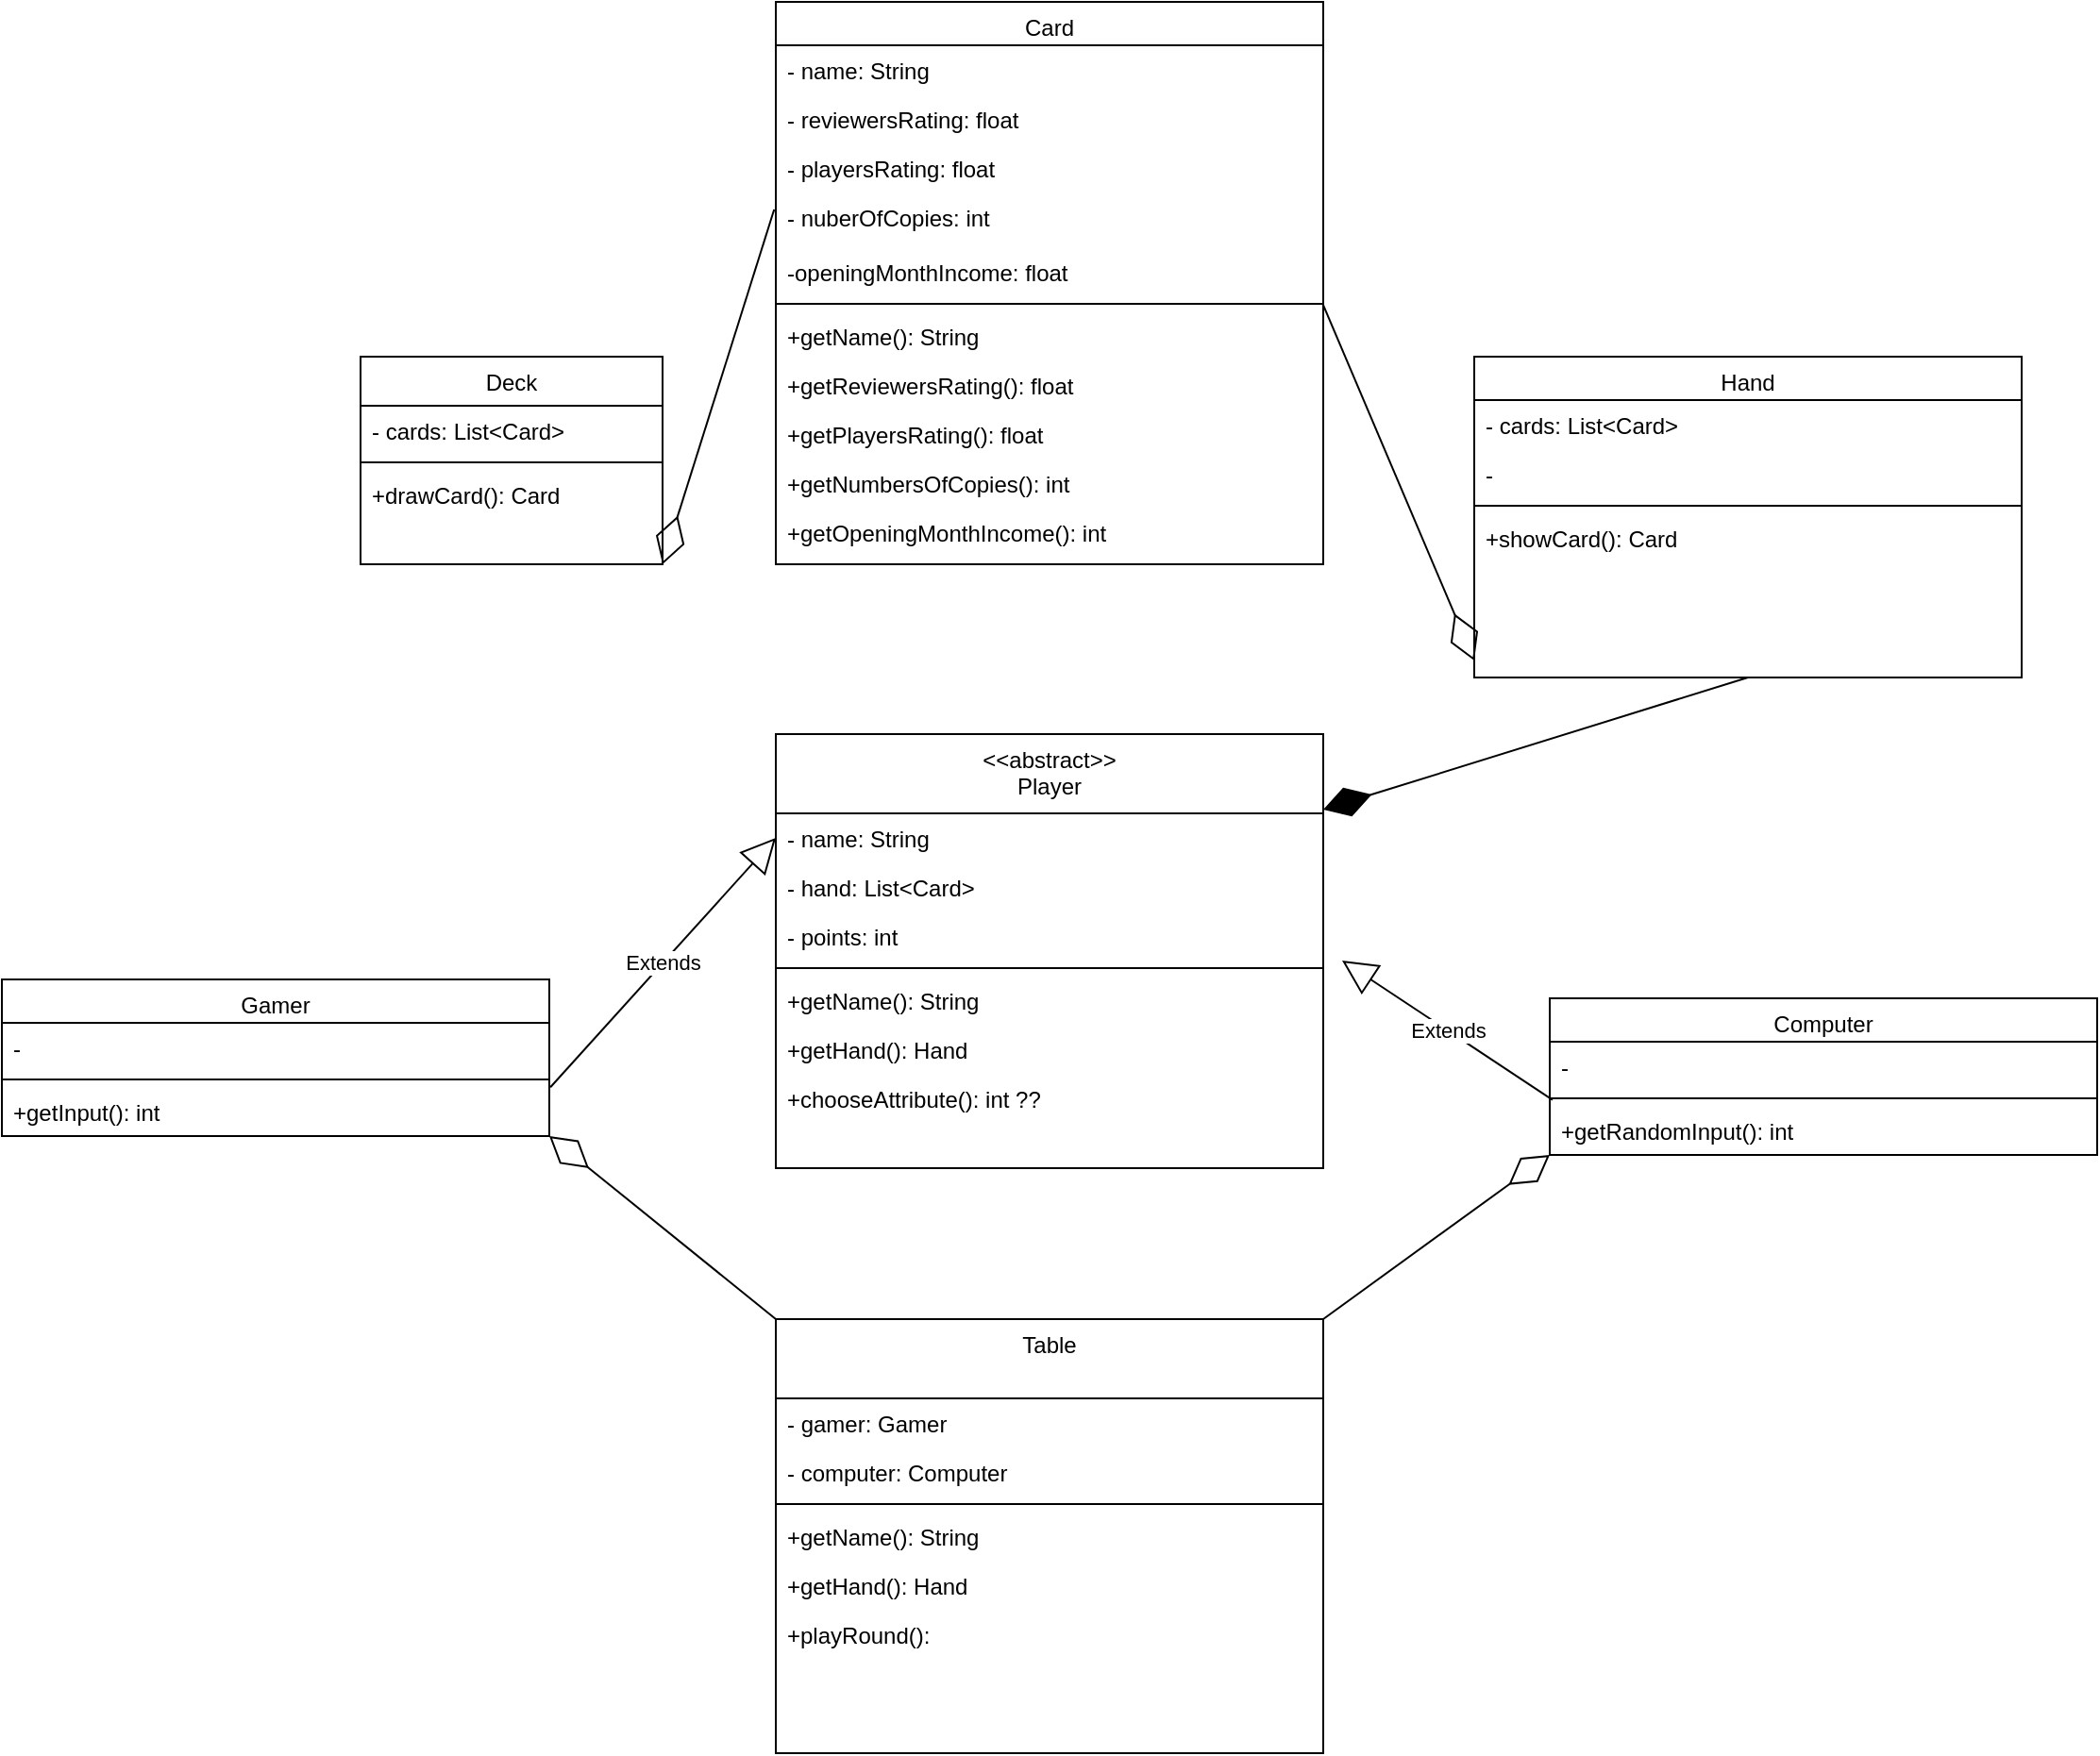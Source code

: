 <mxfile version="12.8.2" type="device"><diagram id="C5RBs43oDa-KdzZeNtuy" name="Page-1"><mxGraphModel dx="2340" dy="2317" grid="1" gridSize="10" guides="1" tooltips="1" connect="1" arrows="1" fold="1" page="1" pageScale="1" pageWidth="1169" pageHeight="1654" math="0" shadow="0"><root><mxCell id="WIyWlLk6GJQsqaUBKTNV-0"/><mxCell id="WIyWlLk6GJQsqaUBKTNV-1" parent="WIyWlLk6GJQsqaUBKTNV-0"/><mxCell id="zkfFHV4jXpPFQw0GAbJ--17" value="Card" style="swimlane;fontStyle=0;align=center;verticalAlign=top;childLayout=stackLayout;horizontal=1;startSize=23;horizontalStack=0;resizeParent=1;resizeLast=0;collapsible=1;marginBottom=0;rounded=0;shadow=0;strokeWidth=1;" parent="WIyWlLk6GJQsqaUBKTNV-1" vertex="1"><mxGeometry x="150" y="-148" width="290" height="298" as="geometry"><mxRectangle x="550" y="140" width="160" height="26" as="alternateBounds"/></mxGeometry></mxCell><mxCell id="zkfFHV4jXpPFQw0GAbJ--18" value="- name: String" style="text;align=left;verticalAlign=top;spacingLeft=4;spacingRight=4;overflow=hidden;rotatable=0;points=[[0,0.5],[1,0.5]];portConstraint=eastwest;" parent="zkfFHV4jXpPFQw0GAbJ--17" vertex="1"><mxGeometry y="23" width="290" height="26" as="geometry"/></mxCell><mxCell id="zkfFHV4jXpPFQw0GAbJ--19" value="- reviewersRating: float" style="text;align=left;verticalAlign=top;spacingLeft=4;spacingRight=4;overflow=hidden;rotatable=0;points=[[0,0.5],[1,0.5]];portConstraint=eastwest;rounded=0;shadow=0;html=0;" parent="zkfFHV4jXpPFQw0GAbJ--17" vertex="1"><mxGeometry y="49" width="290" height="26" as="geometry"/></mxCell><mxCell id="zkfFHV4jXpPFQw0GAbJ--20" value="- playersRating: float" style="text;align=left;verticalAlign=top;spacingLeft=4;spacingRight=4;overflow=hidden;rotatable=0;points=[[0,0.5],[1,0.5]];portConstraint=eastwest;rounded=0;shadow=0;html=0;" parent="zkfFHV4jXpPFQw0GAbJ--17" vertex="1"><mxGeometry y="75" width="290" height="26" as="geometry"/></mxCell><mxCell id="zkfFHV4jXpPFQw0GAbJ--21" value="- nuberOfCopies: int" style="text;align=left;verticalAlign=top;spacingLeft=4;spacingRight=4;overflow=hidden;rotatable=0;points=[[0,0.5],[1,0.5]];portConstraint=eastwest;rounded=0;shadow=0;html=0;" parent="zkfFHV4jXpPFQw0GAbJ--17" vertex="1"><mxGeometry y="101" width="290" height="29" as="geometry"/></mxCell><mxCell id="LtpfesVzhA3uH9e7uUfc-31" value="-openingMonthIncome: float" style="text;align=left;verticalAlign=top;spacingLeft=4;spacingRight=4;overflow=hidden;rotatable=0;points=[[0,0.5],[1,0.5]];portConstraint=eastwest;rounded=0;shadow=0;html=0;" vertex="1" parent="zkfFHV4jXpPFQw0GAbJ--17"><mxGeometry y="130" width="290" height="26" as="geometry"/></mxCell><mxCell id="zkfFHV4jXpPFQw0GAbJ--23" value="" style="line;html=1;strokeWidth=1;align=left;verticalAlign=middle;spacingTop=-1;spacingLeft=3;spacingRight=3;rotatable=0;labelPosition=right;points=[];portConstraint=eastwest;" parent="zkfFHV4jXpPFQw0GAbJ--17" vertex="1"><mxGeometry y="156" width="290" height="8" as="geometry"/></mxCell><mxCell id="zkfFHV4jXpPFQw0GAbJ--24" value="+getName(): String " style="text;align=left;verticalAlign=top;spacingLeft=4;spacingRight=4;overflow=hidden;rotatable=0;points=[[0,0.5],[1,0.5]];portConstraint=eastwest;" parent="zkfFHV4jXpPFQw0GAbJ--17" vertex="1"><mxGeometry y="164" width="290" height="26" as="geometry"/></mxCell><mxCell id="zkfFHV4jXpPFQw0GAbJ--25" value="+getReviewersRating(): float" style="text;align=left;verticalAlign=top;spacingLeft=4;spacingRight=4;overflow=hidden;rotatable=0;points=[[0,0.5],[1,0.5]];portConstraint=eastwest;" parent="zkfFHV4jXpPFQw0GAbJ--17" vertex="1"><mxGeometry y="190" width="290" height="26" as="geometry"/></mxCell><mxCell id="LtpfesVzhA3uH9e7uUfc-29" value="+getPlayersRating(): float" style="text;align=left;verticalAlign=top;spacingLeft=4;spacingRight=4;overflow=hidden;rotatable=0;points=[[0,0.5],[1,0.5]];portConstraint=eastwest;rounded=0;shadow=0;html=0;" vertex="1" parent="zkfFHV4jXpPFQw0GAbJ--17"><mxGeometry y="216" width="290" height="26" as="geometry"/></mxCell><mxCell id="LtpfesVzhA3uH9e7uUfc-30" value="+getNumbersOfCopies(): int" style="text;align=left;verticalAlign=top;spacingLeft=4;spacingRight=4;overflow=hidden;rotatable=0;points=[[0,0.5],[1,0.5]];portConstraint=eastwest;rounded=0;shadow=0;html=0;" vertex="1" parent="zkfFHV4jXpPFQw0GAbJ--17"><mxGeometry y="242" width="290" height="26" as="geometry"/></mxCell><mxCell id="LtpfesVzhA3uH9e7uUfc-33" value="+getOpeningMonthIncome(): int" style="text;align=left;verticalAlign=top;spacingLeft=4;spacingRight=4;overflow=hidden;rotatable=0;points=[[0,0.5],[1,0.5]];portConstraint=eastwest;rounded=0;shadow=0;html=0;" vertex="1" parent="zkfFHV4jXpPFQw0GAbJ--17"><mxGeometry y="268" width="290" height="26" as="geometry"/></mxCell><mxCell id="LtpfesVzhA3uH9e7uUfc-79" value="&lt;&lt;abstract&gt;&gt;&#xA;Player&#xA;" style="swimlane;fontStyle=0;align=center;verticalAlign=top;childLayout=stackLayout;horizontal=1;startSize=42;horizontalStack=0;resizeParent=1;resizeLast=0;collapsible=1;marginBottom=0;rounded=0;shadow=0;strokeWidth=1;" vertex="1" parent="WIyWlLk6GJQsqaUBKTNV-1"><mxGeometry x="150" y="240" width="290" height="230" as="geometry"><mxRectangle x="550" y="140" width="160" height="26" as="alternateBounds"/></mxGeometry></mxCell><mxCell id="LtpfesVzhA3uH9e7uUfc-80" value="- name: String" style="text;align=left;verticalAlign=top;spacingLeft=4;spacingRight=4;overflow=hidden;rotatable=0;points=[[0,0.5],[1,0.5]];portConstraint=eastwest;" vertex="1" parent="LtpfesVzhA3uH9e7uUfc-79"><mxGeometry y="42" width="290" height="26" as="geometry"/></mxCell><mxCell id="LtpfesVzhA3uH9e7uUfc-81" value="- hand: List&lt;Card&gt;" style="text;align=left;verticalAlign=top;spacingLeft=4;spacingRight=4;overflow=hidden;rotatable=0;points=[[0,0.5],[1,0.5]];portConstraint=eastwest;rounded=0;shadow=0;html=0;" vertex="1" parent="LtpfesVzhA3uH9e7uUfc-79"><mxGeometry y="68" width="290" height="26" as="geometry"/></mxCell><mxCell id="LtpfesVzhA3uH9e7uUfc-82" value="- points: int" style="text;align=left;verticalAlign=top;spacingLeft=4;spacingRight=4;overflow=hidden;rotatable=0;points=[[0,0.5],[1,0.5]];portConstraint=eastwest;rounded=0;shadow=0;html=0;" vertex="1" parent="LtpfesVzhA3uH9e7uUfc-79"><mxGeometry y="94" width="290" height="26" as="geometry"/></mxCell><mxCell id="LtpfesVzhA3uH9e7uUfc-85" value="" style="line;html=1;strokeWidth=1;align=left;verticalAlign=middle;spacingTop=-1;spacingLeft=3;spacingRight=3;rotatable=0;labelPosition=right;points=[];portConstraint=eastwest;" vertex="1" parent="LtpfesVzhA3uH9e7uUfc-79"><mxGeometry y="120" width="290" height="8" as="geometry"/></mxCell><mxCell id="LtpfesVzhA3uH9e7uUfc-86" value="+getName(): String " style="text;align=left;verticalAlign=top;spacingLeft=4;spacingRight=4;overflow=hidden;rotatable=0;points=[[0,0.5],[1,0.5]];portConstraint=eastwest;" vertex="1" parent="LtpfesVzhA3uH9e7uUfc-79"><mxGeometry y="128" width="290" height="26" as="geometry"/></mxCell><mxCell id="LtpfesVzhA3uH9e7uUfc-88" value="+getHand(): Hand" style="text;align=left;verticalAlign=top;spacingLeft=4;spacingRight=4;overflow=hidden;rotatable=0;points=[[0,0.5],[1,0.5]];portConstraint=eastwest;rounded=0;shadow=0;html=0;" vertex="1" parent="LtpfesVzhA3uH9e7uUfc-79"><mxGeometry y="154" width="290" height="26" as="geometry"/></mxCell><mxCell id="LtpfesVzhA3uH9e7uUfc-95" value="+chooseAttribute(): int ?? " style="text;align=left;verticalAlign=top;spacingLeft=4;spacingRight=4;overflow=hidden;rotatable=0;points=[[0,0.5],[1,0.5]];portConstraint=eastwest;rounded=0;shadow=0;html=0;" vertex="1" parent="LtpfesVzhA3uH9e7uUfc-79"><mxGeometry y="180" width="290" height="26" as="geometry"/></mxCell><mxCell id="LtpfesVzhA3uH9e7uUfc-110" value="Table " style="swimlane;fontStyle=0;align=center;verticalAlign=top;childLayout=stackLayout;horizontal=1;startSize=42;horizontalStack=0;resizeParent=1;resizeLast=0;collapsible=1;marginBottom=0;rounded=0;shadow=0;strokeWidth=1;" vertex="1" parent="WIyWlLk6GJQsqaUBKTNV-1"><mxGeometry x="150" y="550" width="290" height="230" as="geometry"><mxRectangle x="550" y="140" width="160" height="26" as="alternateBounds"/></mxGeometry></mxCell><mxCell id="LtpfesVzhA3uH9e7uUfc-111" value="- gamer: Gamer" style="text;align=left;verticalAlign=top;spacingLeft=4;spacingRight=4;overflow=hidden;rotatable=0;points=[[0,0.5],[1,0.5]];portConstraint=eastwest;" vertex="1" parent="LtpfesVzhA3uH9e7uUfc-110"><mxGeometry y="42" width="290" height="26" as="geometry"/></mxCell><mxCell id="LtpfesVzhA3uH9e7uUfc-112" value="- computer: Computer " style="text;align=left;verticalAlign=top;spacingLeft=4;spacingRight=4;overflow=hidden;rotatable=0;points=[[0,0.5],[1,0.5]];portConstraint=eastwest;rounded=0;shadow=0;html=0;" vertex="1" parent="LtpfesVzhA3uH9e7uUfc-110"><mxGeometry y="68" width="290" height="26" as="geometry"/></mxCell><mxCell id="LtpfesVzhA3uH9e7uUfc-114" value="" style="line;html=1;strokeWidth=1;align=left;verticalAlign=middle;spacingTop=-1;spacingLeft=3;spacingRight=3;rotatable=0;labelPosition=right;points=[];portConstraint=eastwest;" vertex="1" parent="LtpfesVzhA3uH9e7uUfc-110"><mxGeometry y="94" width="290" height="8" as="geometry"/></mxCell><mxCell id="LtpfesVzhA3uH9e7uUfc-115" value="+getName(): String " style="text;align=left;verticalAlign=top;spacingLeft=4;spacingRight=4;overflow=hidden;rotatable=0;points=[[0,0.5],[1,0.5]];portConstraint=eastwest;" vertex="1" parent="LtpfesVzhA3uH9e7uUfc-110"><mxGeometry y="102" width="290" height="26" as="geometry"/></mxCell><mxCell id="LtpfesVzhA3uH9e7uUfc-116" value="+getHand(): Hand" style="text;align=left;verticalAlign=top;spacingLeft=4;spacingRight=4;overflow=hidden;rotatable=0;points=[[0,0.5],[1,0.5]];portConstraint=eastwest;rounded=0;shadow=0;html=0;" vertex="1" parent="LtpfesVzhA3uH9e7uUfc-110"><mxGeometry y="128" width="290" height="26" as="geometry"/></mxCell><mxCell id="LtpfesVzhA3uH9e7uUfc-117" value="+playRound(): " style="text;align=left;verticalAlign=top;spacingLeft=4;spacingRight=4;overflow=hidden;rotatable=0;points=[[0,0.5],[1,0.5]];portConstraint=eastwest;rounded=0;shadow=0;html=0;" vertex="1" parent="LtpfesVzhA3uH9e7uUfc-110"><mxGeometry y="154" width="290" height="26" as="geometry"/></mxCell><mxCell id="LtpfesVzhA3uH9e7uUfc-63" value="Hand" style="swimlane;fontStyle=0;align=center;verticalAlign=top;childLayout=stackLayout;horizontal=1;startSize=23;horizontalStack=0;resizeParent=1;resizeLast=0;collapsible=1;marginBottom=0;rounded=0;shadow=0;strokeWidth=1;" vertex="1" parent="WIyWlLk6GJQsqaUBKTNV-1"><mxGeometry x="520" y="40" width="290" height="170" as="geometry"><mxRectangle x="550" y="140" width="160" height="26" as="alternateBounds"/></mxGeometry></mxCell><mxCell id="LtpfesVzhA3uH9e7uUfc-64" value="- cards: List&lt;Card&gt;" style="text;align=left;verticalAlign=top;spacingLeft=4;spacingRight=4;overflow=hidden;rotatable=0;points=[[0,0.5],[1,0.5]];portConstraint=eastwest;" vertex="1" parent="LtpfesVzhA3uH9e7uUfc-63"><mxGeometry y="23" width="290" height="26" as="geometry"/></mxCell><mxCell id="LtpfesVzhA3uH9e7uUfc-65" value="- " style="text;align=left;verticalAlign=top;spacingLeft=4;spacingRight=4;overflow=hidden;rotatable=0;points=[[0,0.5],[1,0.5]];portConstraint=eastwest;rounded=0;shadow=0;html=0;" vertex="1" parent="LtpfesVzhA3uH9e7uUfc-63"><mxGeometry y="49" width="290" height="26" as="geometry"/></mxCell><mxCell id="LtpfesVzhA3uH9e7uUfc-69" value="" style="line;html=1;strokeWidth=1;align=left;verticalAlign=middle;spacingTop=-1;spacingLeft=3;spacingRight=3;rotatable=0;labelPosition=right;points=[];portConstraint=eastwest;" vertex="1" parent="LtpfesVzhA3uH9e7uUfc-63"><mxGeometry y="75" width="290" height="8" as="geometry"/></mxCell><mxCell id="LtpfesVzhA3uH9e7uUfc-70" value="+showCard(): Card" style="text;align=left;verticalAlign=top;spacingLeft=4;spacingRight=4;overflow=hidden;rotatable=0;points=[[0,0.5],[1,0.5]];portConstraint=eastwest;" vertex="1" parent="LtpfesVzhA3uH9e7uUfc-63"><mxGeometry y="83" width="290" height="26" as="geometry"/></mxCell><mxCell id="LtpfesVzhA3uH9e7uUfc-96" value="Gamer " style="swimlane;fontStyle=0;align=center;verticalAlign=top;childLayout=stackLayout;horizontal=1;startSize=23;horizontalStack=0;resizeParent=1;resizeLast=0;collapsible=1;marginBottom=0;rounded=0;shadow=0;strokeWidth=1;" vertex="1" parent="WIyWlLk6GJQsqaUBKTNV-1"><mxGeometry x="-260" y="370" width="290" height="83" as="geometry"><mxRectangle x="550" y="140" width="160" height="26" as="alternateBounds"/></mxGeometry></mxCell><mxCell id="LtpfesVzhA3uH9e7uUfc-98" value="- " style="text;align=left;verticalAlign=top;spacingLeft=4;spacingRight=4;overflow=hidden;rotatable=0;points=[[0,0.5],[1,0.5]];portConstraint=eastwest;rounded=0;shadow=0;html=0;" vertex="1" parent="LtpfesVzhA3uH9e7uUfc-96"><mxGeometry y="23" width="290" height="26" as="geometry"/></mxCell><mxCell id="LtpfesVzhA3uH9e7uUfc-99" value="" style="line;html=1;strokeWidth=1;align=left;verticalAlign=middle;spacingTop=-1;spacingLeft=3;spacingRight=3;rotatable=0;labelPosition=right;points=[];portConstraint=eastwest;" vertex="1" parent="LtpfesVzhA3uH9e7uUfc-96"><mxGeometry y="49" width="290" height="8" as="geometry"/></mxCell><mxCell id="LtpfesVzhA3uH9e7uUfc-100" value="+getInput(): int" style="text;align=left;verticalAlign=top;spacingLeft=4;spacingRight=4;overflow=hidden;rotatable=0;points=[[0,0.5],[1,0.5]];portConstraint=eastwest;" vertex="1" parent="LtpfesVzhA3uH9e7uUfc-96"><mxGeometry y="57" width="290" height="26" as="geometry"/></mxCell><mxCell id="LtpfesVzhA3uH9e7uUfc-103" value="Computer " style="swimlane;fontStyle=0;align=center;verticalAlign=top;childLayout=stackLayout;horizontal=1;startSize=23;horizontalStack=0;resizeParent=1;resizeLast=0;collapsible=1;marginBottom=0;rounded=0;shadow=0;strokeWidth=1;" vertex="1" parent="WIyWlLk6GJQsqaUBKTNV-1"><mxGeometry x="560" y="380" width="290" height="83" as="geometry"><mxRectangle x="550" y="140" width="160" height="26" as="alternateBounds"/></mxGeometry></mxCell><mxCell id="LtpfesVzhA3uH9e7uUfc-104" value="- " style="text;align=left;verticalAlign=top;spacingLeft=4;spacingRight=4;overflow=hidden;rotatable=0;points=[[0,0.5],[1,0.5]];portConstraint=eastwest;rounded=0;shadow=0;html=0;" vertex="1" parent="LtpfesVzhA3uH9e7uUfc-103"><mxGeometry y="23" width="290" height="26" as="geometry"/></mxCell><mxCell id="LtpfesVzhA3uH9e7uUfc-105" value="" style="line;html=1;strokeWidth=1;align=left;verticalAlign=middle;spacingTop=-1;spacingLeft=3;spacingRight=3;rotatable=0;labelPosition=right;points=[];portConstraint=eastwest;" vertex="1" parent="LtpfesVzhA3uH9e7uUfc-103"><mxGeometry y="49" width="290" height="8" as="geometry"/></mxCell><mxCell id="LtpfesVzhA3uH9e7uUfc-106" value="+getRandomInput(): int" style="text;align=left;verticalAlign=top;spacingLeft=4;spacingRight=4;overflow=hidden;rotatable=0;points=[[0,0.5],[1,0.5]];portConstraint=eastwest;" vertex="1" parent="LtpfesVzhA3uH9e7uUfc-103"><mxGeometry y="57" width="290" height="26" as="geometry"/></mxCell><mxCell id="LtpfesVzhA3uH9e7uUfc-21" value="Deck" style="swimlane;fontStyle=0;align=center;verticalAlign=top;childLayout=stackLayout;horizontal=1;startSize=26;horizontalStack=0;resizeParent=1;resizeLast=0;collapsible=1;marginBottom=0;rounded=0;shadow=0;strokeWidth=1;" vertex="1" parent="WIyWlLk6GJQsqaUBKTNV-1"><mxGeometry x="-70" y="40" width="160" height="110" as="geometry"><mxRectangle x="550" y="140" width="160" height="26" as="alternateBounds"/></mxGeometry></mxCell><mxCell id="LtpfesVzhA3uH9e7uUfc-22" value="- cards: List&lt;Card&gt;" style="text;align=left;verticalAlign=top;spacingLeft=4;spacingRight=4;overflow=hidden;rotatable=0;points=[[0,0.5],[1,0.5]];portConstraint=eastwest;" vertex="1" parent="LtpfesVzhA3uH9e7uUfc-21"><mxGeometry y="26" width="160" height="26" as="geometry"/></mxCell><mxCell id="LtpfesVzhA3uH9e7uUfc-26" value="" style="line;html=1;strokeWidth=1;align=left;verticalAlign=middle;spacingTop=-1;spacingLeft=3;spacingRight=3;rotatable=0;labelPosition=right;points=[];portConstraint=eastwest;" vertex="1" parent="LtpfesVzhA3uH9e7uUfc-21"><mxGeometry y="52" width="160" height="8" as="geometry"/></mxCell><mxCell id="LtpfesVzhA3uH9e7uUfc-27" value="+drawCard(): Card " style="text;align=left;verticalAlign=top;spacingLeft=4;spacingRight=4;overflow=hidden;rotatable=0;points=[[0,0.5],[1,0.5]];portConstraint=eastwest;" vertex="1" parent="LtpfesVzhA3uH9e7uUfc-21"><mxGeometry y="60" width="160" height="26" as="geometry"/></mxCell><mxCell id="LtpfesVzhA3uH9e7uUfc-34" value="" style="endArrow=diamondThin;endFill=0;endSize=24;html=1;exitX=-0.003;exitY=0.31;exitDx=0;exitDy=0;exitPerimeter=0;entryX=1;entryY=1;entryDx=0;entryDy=0;" edge="1" parent="WIyWlLk6GJQsqaUBKTNV-1" source="zkfFHV4jXpPFQw0GAbJ--21" target="LtpfesVzhA3uH9e7uUfc-21"><mxGeometry width="160" relative="1" as="geometry"><mxPoint x="330" y="190" as="sourcePoint"/><mxPoint x="90" y="40" as="targetPoint"/><Array as="points"/></mxGeometry></mxCell><mxCell id="LtpfesVzhA3uH9e7uUfc-76" value="" style="endArrow=diamondThin;endFill=0;endSize=24;html=1;exitX=0.999;exitY=0.488;exitDx=0;exitDy=0;exitPerimeter=0;" edge="1" parent="WIyWlLk6GJQsqaUBKTNV-1" source="zkfFHV4jXpPFQw0GAbJ--23"><mxGeometry width="160" relative="1" as="geometry"><mxPoint x="300" y="180" as="sourcePoint"/><mxPoint x="520" y="201" as="targetPoint"/></mxGeometry></mxCell><mxCell id="LtpfesVzhA3uH9e7uUfc-102" value="Extends" style="endArrow=block;endSize=16;endFill=0;html=1;exitX=1.002;exitY=0.004;exitDx=0;exitDy=0;exitPerimeter=0;entryX=0;entryY=0.5;entryDx=0;entryDy=0;" edge="1" parent="WIyWlLk6GJQsqaUBKTNV-1" source="LtpfesVzhA3uH9e7uUfc-100" target="LtpfesVzhA3uH9e7uUfc-80"><mxGeometry width="160" relative="1" as="geometry"><mxPoint x="200" y="450" as="sourcePoint"/><mxPoint x="150" y="450" as="targetPoint"/></mxGeometry></mxCell><mxCell id="LtpfesVzhA3uH9e7uUfc-108" value="Extends" style="endArrow=block;endSize=16;endFill=0;html=1;exitX=0.005;exitY=-0.122;exitDx=0;exitDy=0;exitPerimeter=0;" edge="1" parent="WIyWlLk6GJQsqaUBKTNV-1" source="LtpfesVzhA3uH9e7uUfc-106"><mxGeometry width="160" relative="1" as="geometry"><mxPoint x="300" y="530" as="sourcePoint"/><mxPoint x="450" y="360" as="targetPoint"/></mxGeometry></mxCell><mxCell id="LtpfesVzhA3uH9e7uUfc-109" value="" style="endArrow=diamondThin;endFill=1;endSize=24;html=1;exitX=0.5;exitY=1;exitDx=0;exitDy=0;" edge="1" parent="WIyWlLk6GJQsqaUBKTNV-1" source="LtpfesVzhA3uH9e7uUfc-63"><mxGeometry width="160" relative="1" as="geometry"><mxPoint x="660" y="280" as="sourcePoint"/><mxPoint x="440" y="280" as="targetPoint"/></mxGeometry></mxCell><mxCell id="LtpfesVzhA3uH9e7uUfc-119" value="" style="endArrow=diamondThin;endFill=0;endSize=24;html=1;exitX=0;exitY=0;exitDx=0;exitDy=0;entryX=1;entryY=1;entryDx=0;entryDy=0;" edge="1" parent="WIyWlLk6GJQsqaUBKTNV-1" source="LtpfesVzhA3uH9e7uUfc-110" target="LtpfesVzhA3uH9e7uUfc-96"><mxGeometry width="160" relative="1" as="geometry"><mxPoint x="190" y="520" as="sourcePoint"/><mxPoint x="350" y="520" as="targetPoint"/></mxGeometry></mxCell><mxCell id="LtpfesVzhA3uH9e7uUfc-120" value="" style="endArrow=diamondThin;endFill=0;endSize=24;html=1;exitX=1;exitY=0;exitDx=0;exitDy=0;entryX=0;entryY=1;entryDx=0;entryDy=0;" edge="1" parent="WIyWlLk6GJQsqaUBKTNV-1" source="LtpfesVzhA3uH9e7uUfc-110" target="LtpfesVzhA3uH9e7uUfc-103"><mxGeometry width="160" relative="1" as="geometry"><mxPoint x="190" y="520" as="sourcePoint"/><mxPoint x="350" y="520" as="targetPoint"/></mxGeometry></mxCell></root></mxGraphModel></diagram></mxfile>